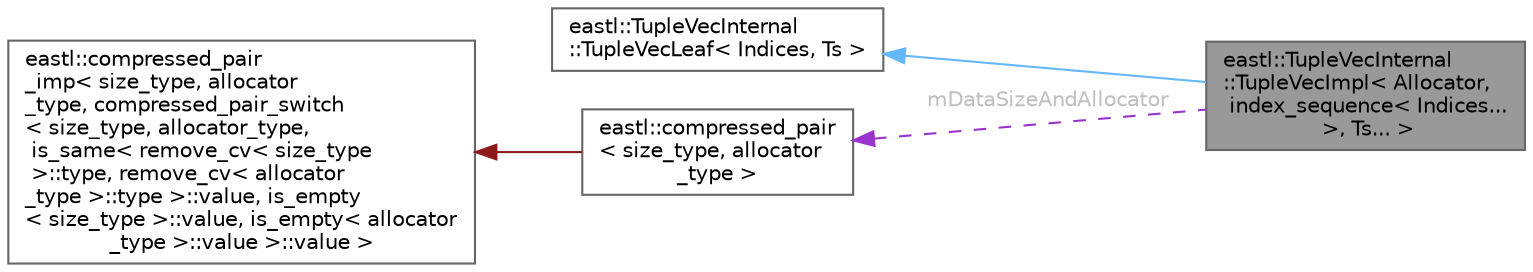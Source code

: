 digraph "eastl::TupleVecInternal::TupleVecImpl&lt; Allocator, index_sequence&lt; Indices... &gt;, Ts... &gt;"
{
 // LATEX_PDF_SIZE
  bgcolor="transparent";
  edge [fontname=Helvetica,fontsize=10,labelfontname=Helvetica,labelfontsize=10];
  node [fontname=Helvetica,fontsize=10,shape=box,height=0.2,width=0.4];
  rankdir="LR";
  Node1 [id="Node000001",label="eastl::TupleVecInternal\l::TupleVecImpl\< Allocator,\l index_sequence\< Indices...\l \>, Ts... \>",height=0.2,width=0.4,color="gray40", fillcolor="grey60", style="filled", fontcolor="black",tooltip=" "];
  Node2 -> Node1 [id="edge4_Node000001_Node000002",dir="back",color="steelblue1",style="solid",tooltip=" "];
  Node2 [id="Node000002",label="eastl::TupleVecInternal\l::TupleVecLeaf\< Indices, Ts \>",height=0.2,width=0.4,color="gray40", fillcolor="white", style="filled",URL="$structeastl_1_1_tuple_vec_internal_1_1_tuple_vec_leaf.html",tooltip=" "];
  Node3 -> Node1 [id="edge5_Node000001_Node000003",dir="back",color="darkorchid3",style="dashed",tooltip=" ",label=" mDataSizeAndAllocator",fontcolor="grey" ];
  Node3 [id="Node000003",label="eastl::compressed_pair\l\< size_type, allocator\l_type \>",height=0.2,width=0.4,color="gray40", fillcolor="white", style="filled",URL="$classeastl_1_1compressed__pair.html",tooltip=" "];
  Node4 -> Node3 [id="edge6_Node000003_Node000004",dir="back",color="firebrick4",style="solid",tooltip=" "];
  Node4 [id="Node000004",label="eastl::compressed_pair\l_imp\< size_type, allocator\l_type, compressed_pair_switch\l\< size_type, allocator_type,\l is_same\< remove_cv\< size_type\l \>::type, remove_cv\< allocator\l_type \>::type \>::value, is_empty\l\< size_type \>::value, is_empty\< allocator\l_type \>::value \>::value \>",height=0.2,width=0.4,color="gray40", fillcolor="white", style="filled",URL="$classeastl_1_1compressed__pair__imp.html",tooltip=" "];
}
